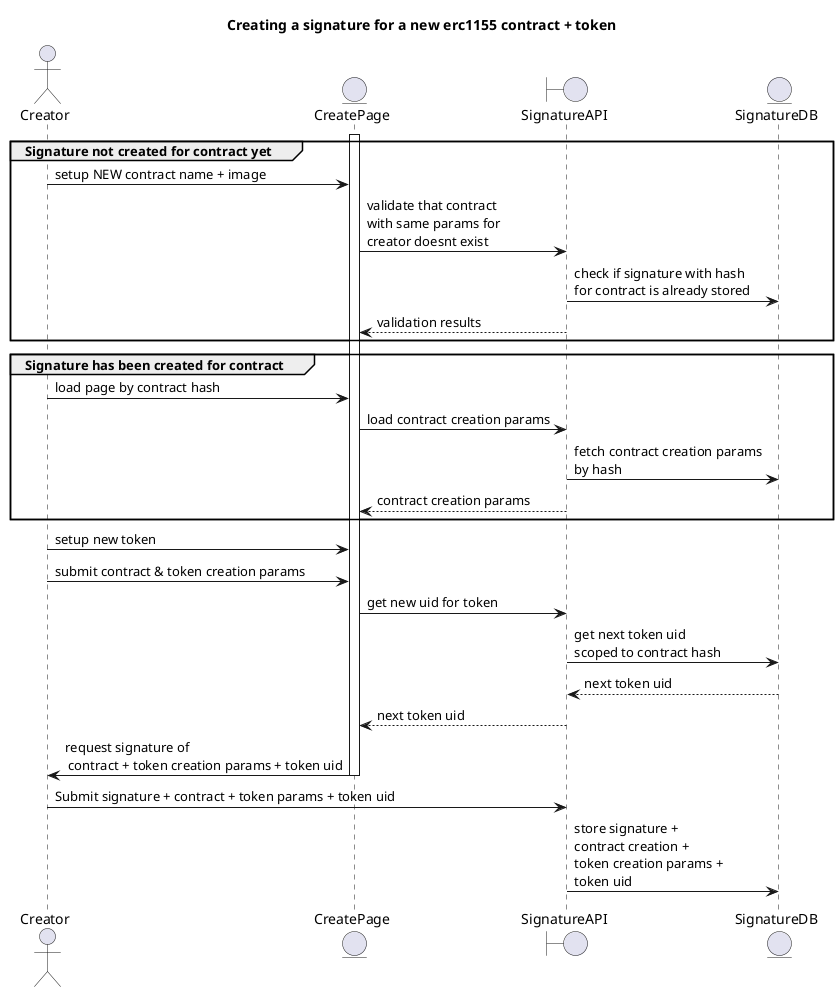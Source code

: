 @startuml

title Creating a signature for a new erc1155 contract + token

actor Creator
entity CreatePage
boundary SignatureAPI
entity SignatureDB


Group Signature not created for contract yet
  
  activate CreatePage
  Creator -> CreatePage: setup NEW contract name + image
  CreatePage -> SignatureAPI: validate that contract \nwith same params for\ncreator doesnt exist
  SignatureAPI -> SignatureDB: check if signature with hash \nfor contract is already stored
  SignatureAPI --> CreatePage: validation results

end

Group Signature has been created for contract

  Creator -> CreatePage: load page by contract hash
  CreatePage -> SignatureAPI: load contract creation params
  SignatureAPI -> SignatureDB: fetch contract creation params\nby hash
  SignatureAPI --> CreatePage: contract creation params

end

Creator -> CreatePage: setup new token
Creator -> CreatePage: submit contract & token creation params
CreatePage -> SignatureAPI: get new uid for token
SignatureAPI -> SignatureDB: get next token uid\nscoped to contract hash
SignatureDB --> SignatureAPI: next token uid
SignatureAPI --> CreatePage: next token uid
CreatePage -> Creator: request signature of\n contract + token creation params + token uid 
deactivate CreatePage
Creator -> SignatureAPI: Submit signature + contract + token params + token uid
SignatureAPI -> SignatureDB: store signature + \ncontract creation + \ntoken creation params +\ntoken uid

@enduml